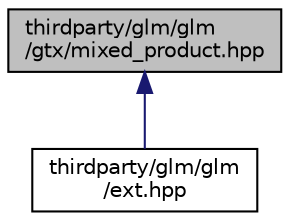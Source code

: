 digraph "thirdparty/glm/glm/gtx/mixed_product.hpp"
{
  edge [fontname="Helvetica",fontsize="10",labelfontname="Helvetica",labelfontsize="10"];
  node [fontname="Helvetica",fontsize="10",shape=record];
  Node1 [label="thirdparty/glm/glm\l/gtx/mixed_product.hpp",height=0.2,width=0.4,color="black", fillcolor="grey75", style="filled", fontcolor="black"];
  Node1 -> Node2 [dir="back",color="midnightblue",fontsize="10",style="solid",fontname="Helvetica"];
  Node2 [label="thirdparty/glm/glm\l/ext.hpp",height=0.2,width=0.4,color="black", fillcolor="white", style="filled",URL="$glm_2glm_2ext_8hpp.html"];
}
